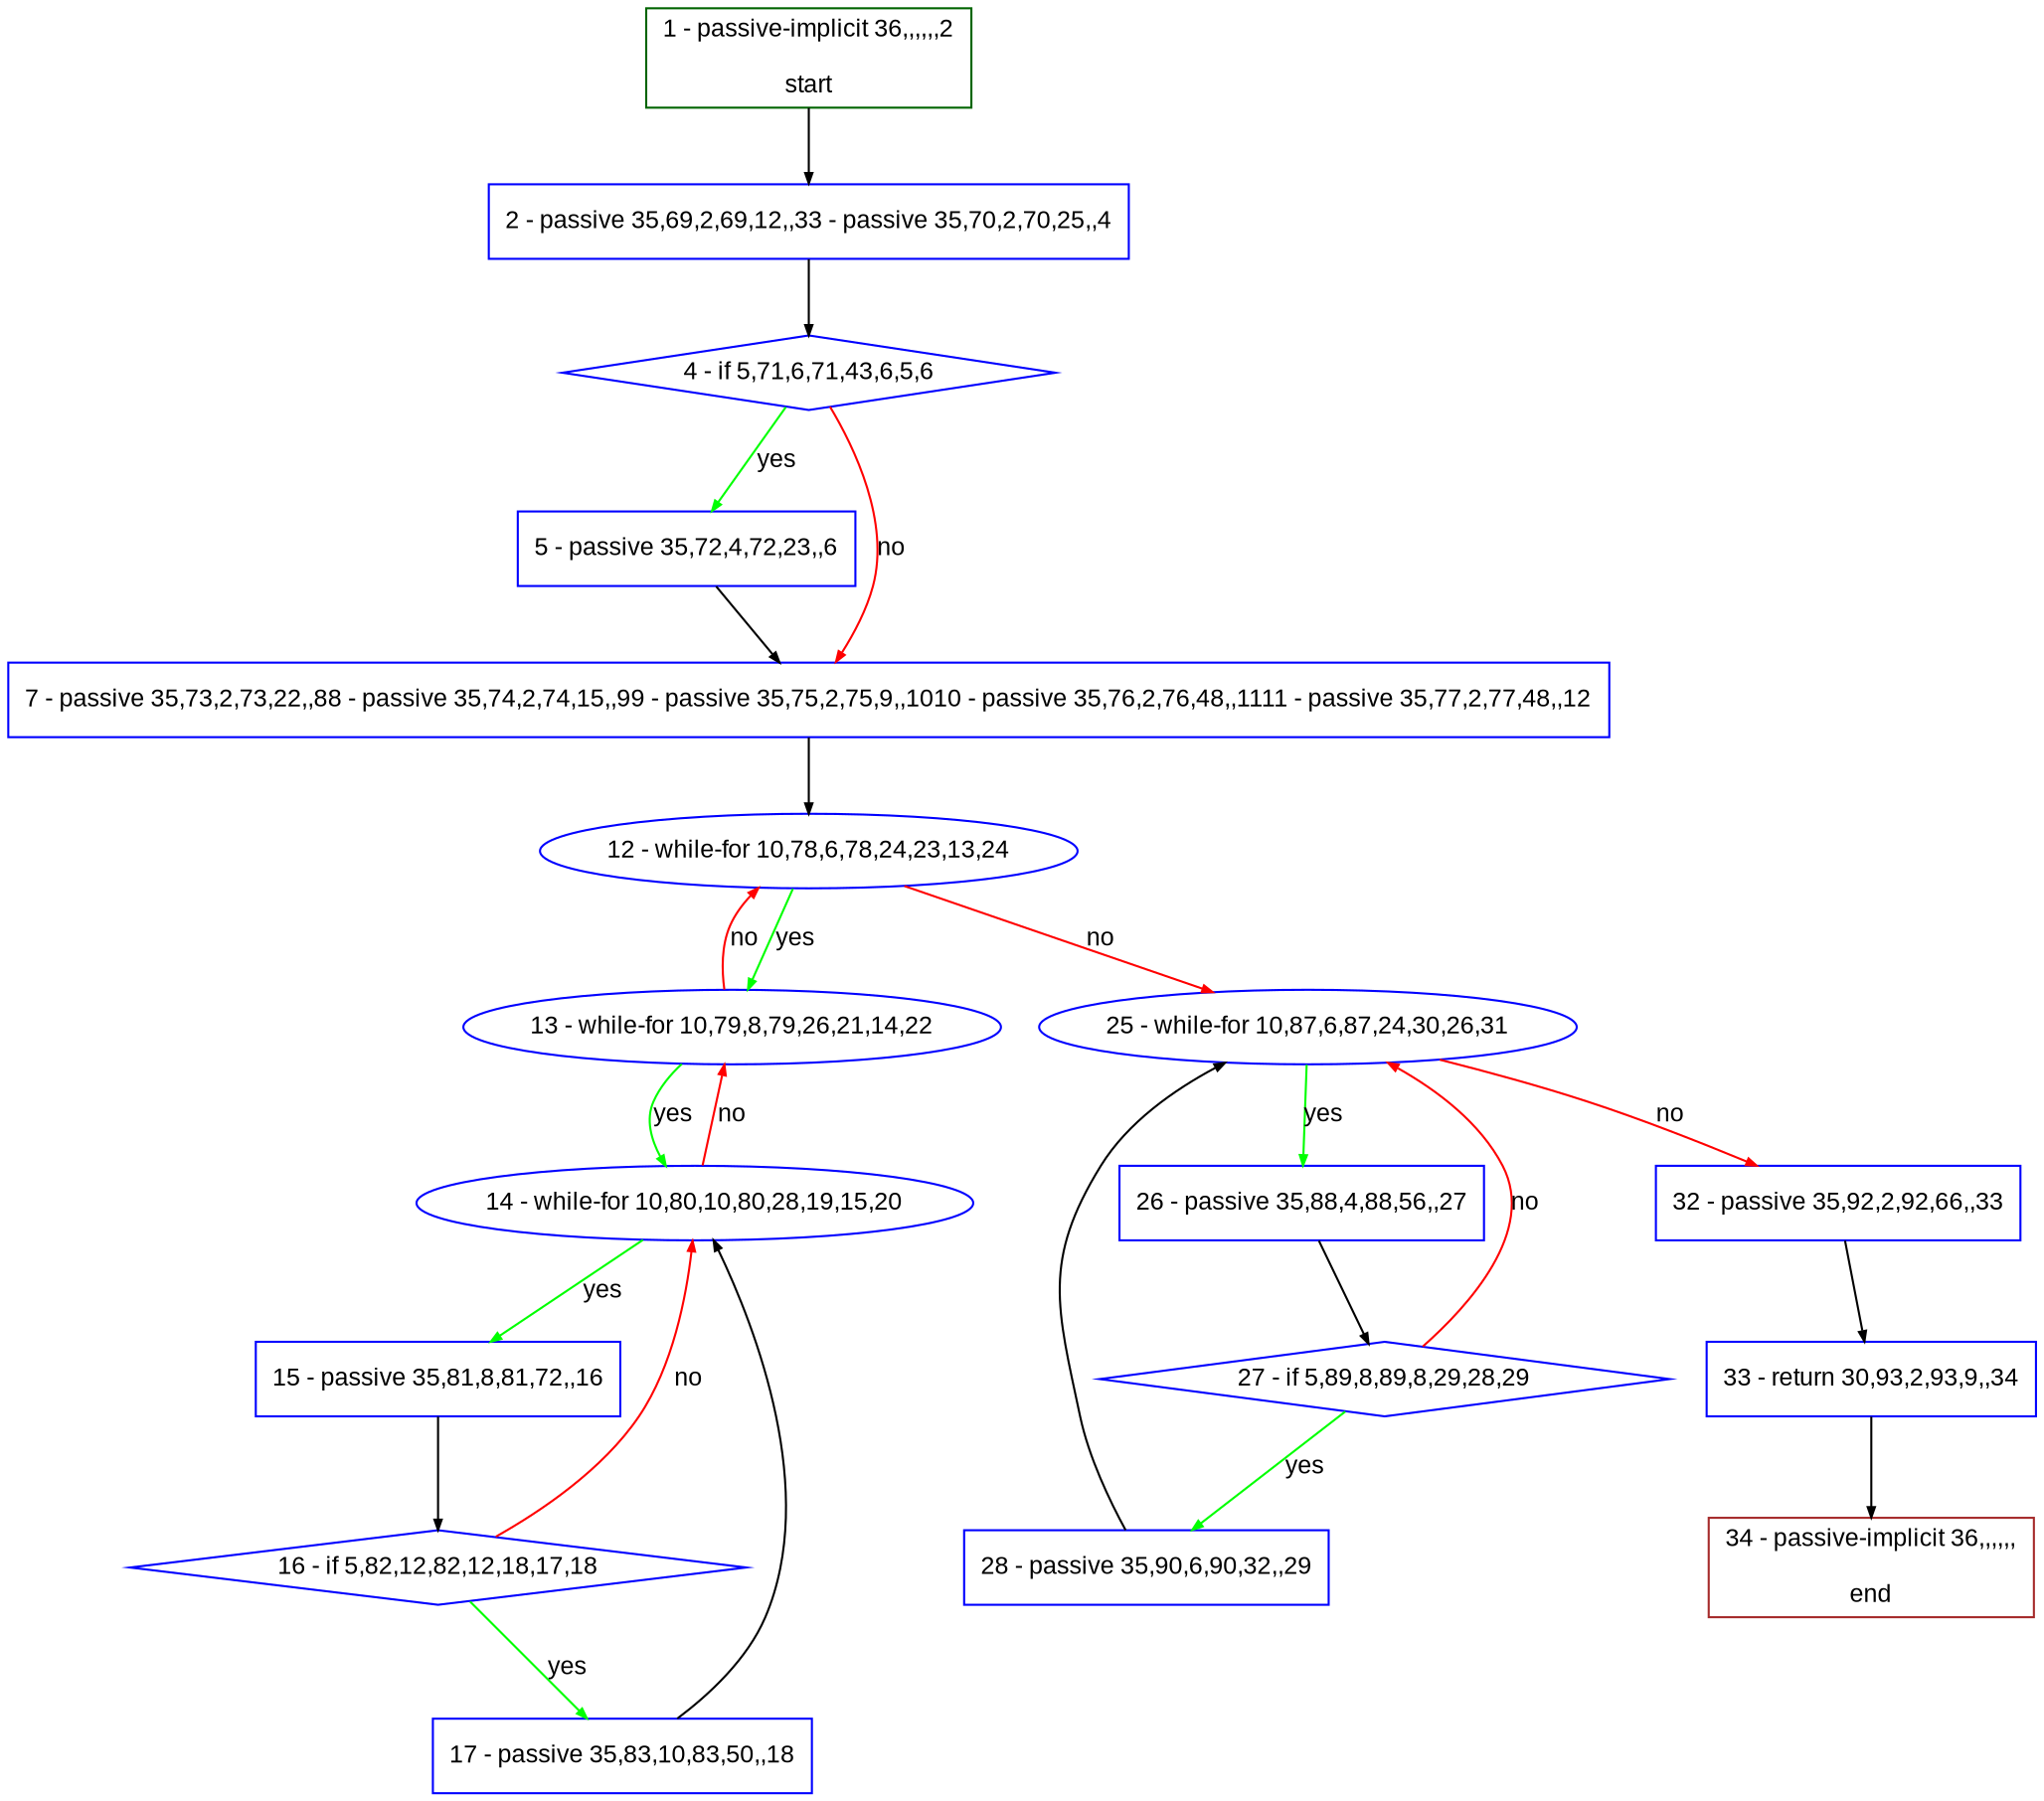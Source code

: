 digraph "" {
  graph [pack="true", label="", fontsize="12", packmode="clust", fontname="Arial", fillcolor="#FFFFCC", bgcolor="white", style="rounded,filled", compound="true"];
  node [node_initialized="no", label="", color="grey", fontsize="12", fillcolor="white", fontname="Arial", style="filled", shape="rectangle", compound="true", fixedsize="false"];
  edge [fontcolor="black", arrowhead="normal", arrowtail="none", arrowsize="0.5", ltail="", label="", color="black", fontsize="12", lhead="", fontname="Arial", dir="forward", compound="true"];
  __N1 [label="2 - passive 35,69,2,69,12,,33 - passive 35,70,2,70,25,,4", color="#0000ff", fillcolor="#ffffff", style="filled", shape="box"];
  __N2 [label="1 - passive-implicit 36,,,,,,2\n\nstart", color="#006400", fillcolor="#ffffff", style="filled", shape="box"];
  __N3 [label="4 - if 5,71,6,71,43,6,5,6", color="#0000ff", fillcolor="#ffffff", style="filled", shape="diamond"];
  __N4 [label="5 - passive 35,72,4,72,23,,6", color="#0000ff", fillcolor="#ffffff", style="filled", shape="box"];
  __N5 [label="7 - passive 35,73,2,73,22,,88 - passive 35,74,2,74,15,,99 - passive 35,75,2,75,9,,1010 - passive 35,76,2,76,48,,1111 - passive 35,77,2,77,48,,12", color="#0000ff", fillcolor="#ffffff", style="filled", shape="box"];
  __N6 [label="12 - while-for 10,78,6,78,24,23,13,24", color="#0000ff", fillcolor="#ffffff", style="filled", shape="oval"];
  __N7 [label="13 - while-for 10,79,8,79,26,21,14,22", color="#0000ff", fillcolor="#ffffff", style="filled", shape="oval"];
  __N8 [label="25 - while-for 10,87,6,87,24,30,26,31", color="#0000ff", fillcolor="#ffffff", style="filled", shape="oval"];
  __N9 [label="14 - while-for 10,80,10,80,28,19,15,20", color="#0000ff", fillcolor="#ffffff", style="filled", shape="oval"];
  __N10 [label="15 - passive 35,81,8,81,72,,16", color="#0000ff", fillcolor="#ffffff", style="filled", shape="box"];
  __N11 [label="16 - if 5,82,12,82,12,18,17,18", color="#0000ff", fillcolor="#ffffff", style="filled", shape="diamond"];
  __N12 [label="17 - passive 35,83,10,83,50,,18", color="#0000ff", fillcolor="#ffffff", style="filled", shape="box"];
  __N13 [label="26 - passive 35,88,4,88,56,,27", color="#0000ff", fillcolor="#ffffff", style="filled", shape="box"];
  __N14 [label="32 - passive 35,92,2,92,66,,33", color="#0000ff", fillcolor="#ffffff", style="filled", shape="box"];
  __N15 [label="27 - if 5,89,8,89,8,29,28,29", color="#0000ff", fillcolor="#ffffff", style="filled", shape="diamond"];
  __N16 [label="28 - passive 35,90,6,90,32,,29", color="#0000ff", fillcolor="#ffffff", style="filled", shape="box"];
  __N17 [label="33 - return 30,93,2,93,9,,34", color="#0000ff", fillcolor="#ffffff", style="filled", shape="box"];
  __N18 [label="34 - passive-implicit 36,,,,,,\n\nend", color="#a52a2a", fillcolor="#ffffff", style="filled", shape="box"];
  __N2 -> __N1 [arrowhead="normal", arrowtail="none", color="#000000", label="", dir="forward"];
  __N1 -> __N3 [arrowhead="normal", arrowtail="none", color="#000000", label="", dir="forward"];
  __N3 -> __N4 [arrowhead="normal", arrowtail="none", color="#00ff00", label="yes", dir="forward"];
  __N3 -> __N5 [arrowhead="normal", arrowtail="none", color="#ff0000", label="no", dir="forward"];
  __N4 -> __N5 [arrowhead="normal", arrowtail="none", color="#000000", label="", dir="forward"];
  __N5 -> __N6 [arrowhead="normal", arrowtail="none", color="#000000", label="", dir="forward"];
  __N6 -> __N7 [arrowhead="normal", arrowtail="none", color="#00ff00", label="yes", dir="forward"];
  __N7 -> __N6 [arrowhead="normal", arrowtail="none", color="#ff0000", label="no", dir="forward"];
  __N6 -> __N8 [arrowhead="normal", arrowtail="none", color="#ff0000", label="no", dir="forward"];
  __N7 -> __N9 [arrowhead="normal", arrowtail="none", color="#00ff00", label="yes", dir="forward"];
  __N9 -> __N7 [arrowhead="normal", arrowtail="none", color="#ff0000", label="no", dir="forward"];
  __N9 -> __N10 [arrowhead="normal", arrowtail="none", color="#00ff00", label="yes", dir="forward"];
  __N10 -> __N11 [arrowhead="normal", arrowtail="none", color="#000000", label="", dir="forward"];
  __N11 -> __N9 [arrowhead="normal", arrowtail="none", color="#ff0000", label="no", dir="forward"];
  __N11 -> __N12 [arrowhead="normal", arrowtail="none", color="#00ff00", label="yes", dir="forward"];
  __N12 -> __N9 [arrowhead="normal", arrowtail="none", color="#000000", label="", dir="forward"];
  __N8 -> __N13 [arrowhead="normal", arrowtail="none", color="#00ff00", label="yes", dir="forward"];
  __N8 -> __N14 [arrowhead="normal", arrowtail="none", color="#ff0000", label="no", dir="forward"];
  __N13 -> __N15 [arrowhead="normal", arrowtail="none", color="#000000", label="", dir="forward"];
  __N15 -> __N8 [arrowhead="normal", arrowtail="none", color="#ff0000", label="no", dir="forward"];
  __N15 -> __N16 [arrowhead="normal", arrowtail="none", color="#00ff00", label="yes", dir="forward"];
  __N16 -> __N8 [arrowhead="normal", arrowtail="none", color="#000000", label="", dir="forward"];
  __N14 -> __N17 [arrowhead="normal", arrowtail="none", color="#000000", label="", dir="forward"];
  __N17 -> __N18 [arrowhead="normal", arrowtail="none", color="#000000", label="", dir="forward"];
}
